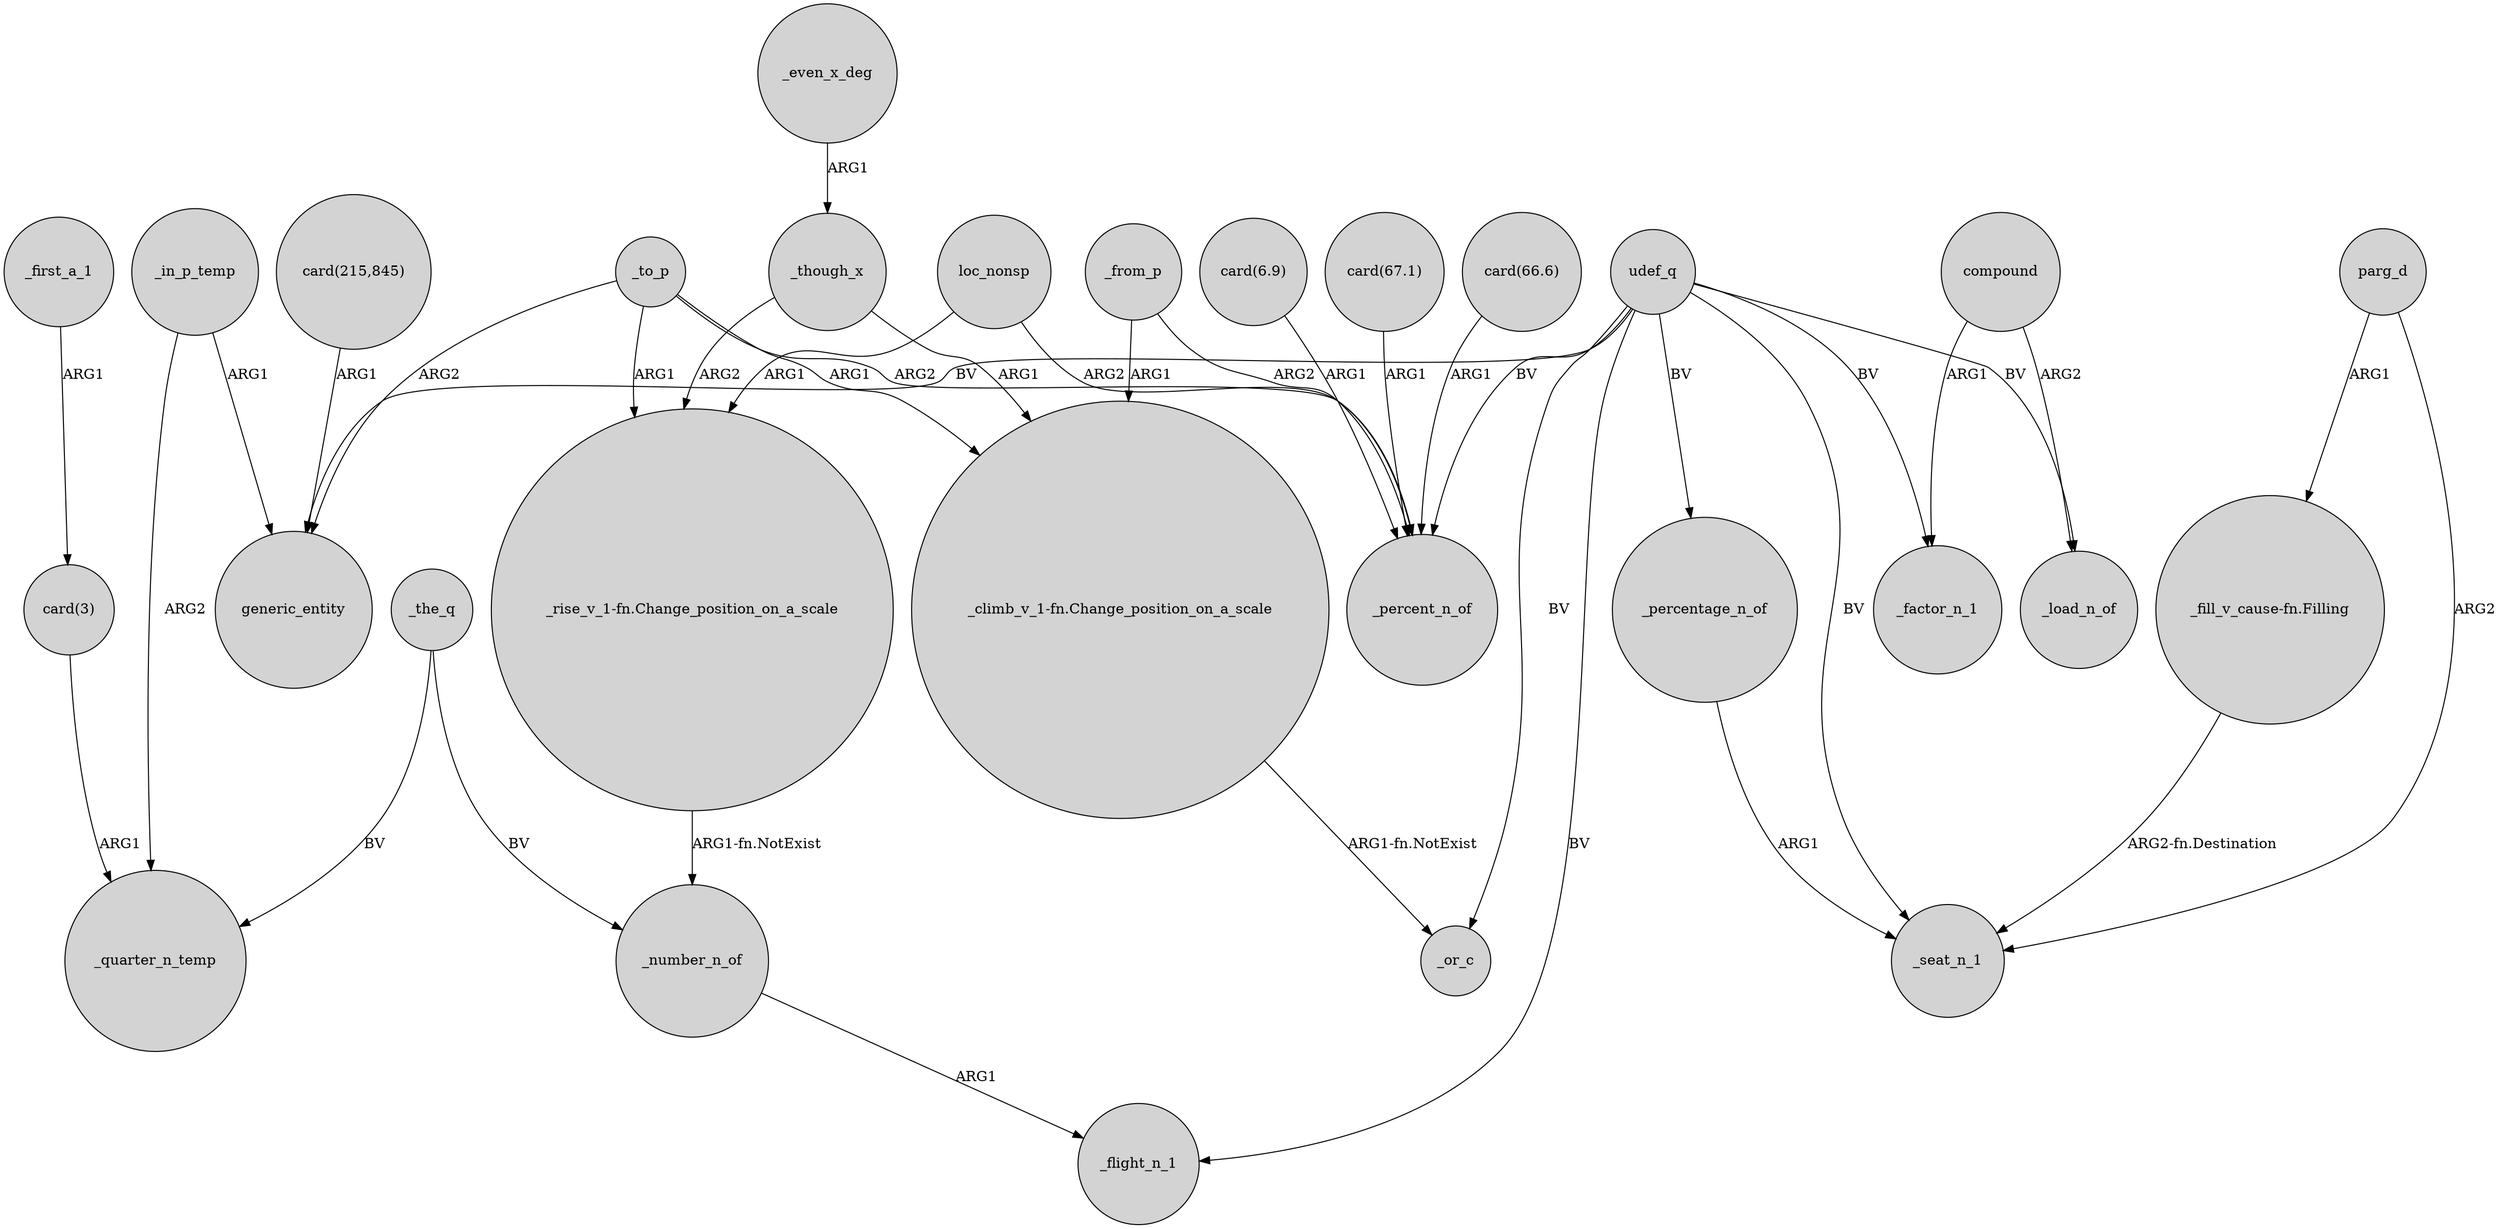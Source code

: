digraph {
	node [shape=circle style=filled]
	udef_q -> generic_entity [label=BV]
	_in_p_temp -> generic_entity [label=ARG1]
	parg_d -> _seat_n_1 [label=ARG2]
	_though_x -> "_climb_v_1-fn.Change_position_on_a_scale" [label=ARG1]
	"_fill_v_cause-fn.Filling" -> _seat_n_1 [label="ARG2-fn.Destination"]
	compound -> _factor_n_1 [label=ARG1]
	udef_q -> _flight_n_1 [label=BV]
	_the_q -> _quarter_n_temp [label=BV]
	_even_x_deg -> _though_x [label=ARG1]
	_to_p -> "_climb_v_1-fn.Change_position_on_a_scale" [label=ARG1]
	"card(66.6)" -> _percent_n_of [label=ARG1]
	_the_q -> _number_n_of [label=BV]
	"card(6.9)" -> _percent_n_of [label=ARG1]
	"card(215,845)" -> generic_entity [label=ARG1]
	compound -> _load_n_of [label=ARG2]
	parg_d -> "_fill_v_cause-fn.Filling" [label=ARG1]
	udef_q -> _or_c [label=BV]
	_in_p_temp -> _quarter_n_temp [label=ARG2]
	udef_q -> _load_n_of [label=BV]
	_to_p -> generic_entity [label=ARG2]
	"card(3)" -> _quarter_n_temp [label=ARG1]
	_first_a_1 -> "card(3)" [label=ARG1]
	"card(67.1)" -> _percent_n_of [label=ARG1]
	_percentage_n_of -> _seat_n_1 [label=ARG1]
	_though_x -> "_rise_v_1-fn.Change_position_on_a_scale" [label=ARG2]
	loc_nonsp -> _percent_n_of [label=ARG2]
	loc_nonsp -> "_rise_v_1-fn.Change_position_on_a_scale" [label=ARG1]
	udef_q -> _percentage_n_of [label=BV]
	"_climb_v_1-fn.Change_position_on_a_scale" -> _or_c [label="ARG1-fn.NotExist"]
	"_rise_v_1-fn.Change_position_on_a_scale" -> _number_n_of [label="ARG1-fn.NotExist"]
	_number_n_of -> _flight_n_1 [label=ARG1]
	_to_p -> _percent_n_of [label=ARG2]
	_from_p -> "_climb_v_1-fn.Change_position_on_a_scale" [label=ARG1]
	udef_q -> _seat_n_1 [label=BV]
	_from_p -> _percent_n_of [label=ARG2]
	udef_q -> _percent_n_of [label=BV]
	udef_q -> _factor_n_1 [label=BV]
	_to_p -> "_rise_v_1-fn.Change_position_on_a_scale" [label=ARG1]
}

